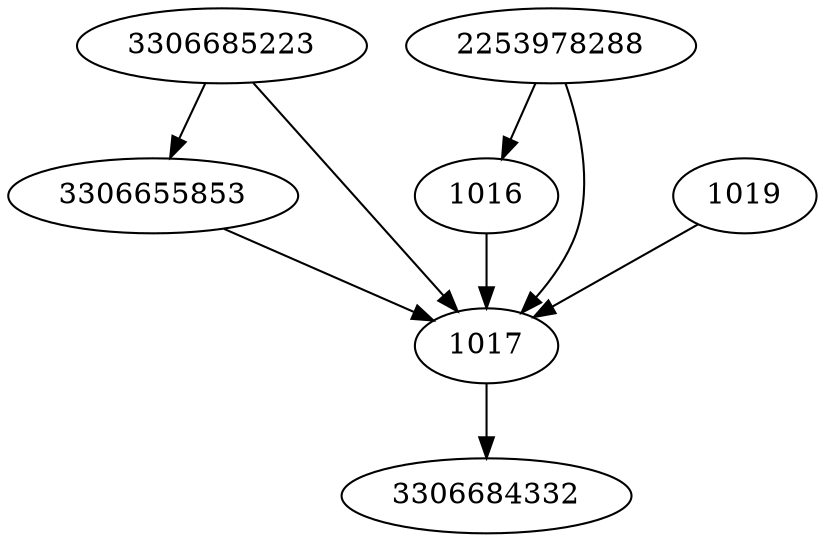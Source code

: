 strict digraph  {
3306685223;
3306684332;
3306655853;
2253978288;
1016;
1017;
1019;
3306685223 -> 3306655853;
3306685223 -> 1017;
3306655853 -> 1017;
2253978288 -> 1016;
2253978288 -> 1017;
1016 -> 1017;
1017 -> 3306684332;
1019 -> 1017;
}
